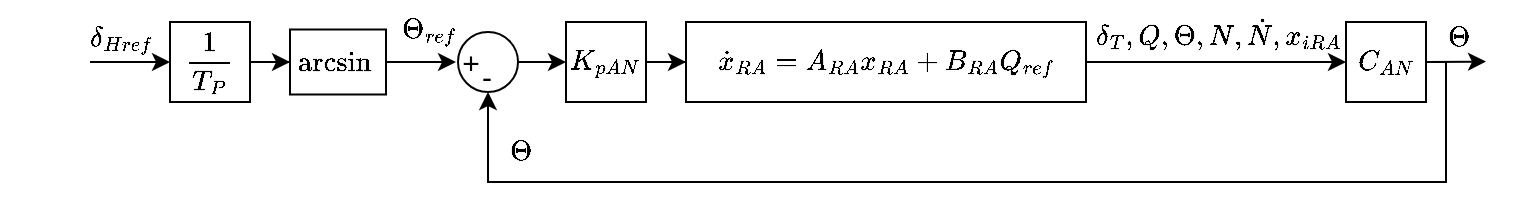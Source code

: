 <mxfile version="20.4.1" type="device"><diagram id="BTqglTxkiLxIiAVCjMsg" name="Page-1"><mxGraphModel dx="697" dy="624" grid="1" gridSize="10" guides="1" tooltips="1" connect="1" arrows="1" fold="1" page="1" pageScale="1" pageWidth="850" pageHeight="1100" math="1" shadow="0"><root><mxCell id="0"/><mxCell id="1" parent="0"/><mxCell id="DVgqLk-9vfnfV8y6L5Lv-12" style="edgeStyle=orthogonalEdgeStyle;rounded=0;orthogonalLoop=1;jettySize=auto;html=1;entryX=0;entryY=0.5;entryDx=0;entryDy=0;" parent="1" source="DVgqLk-9vfnfV8y6L5Lv-1" target="DVgqLk-9vfnfV8y6L5Lv-11" edge="1"><mxGeometry relative="1" as="geometry"/></mxCell><mxCell id="DVgqLk-9vfnfV8y6L5Lv-1" value="$$\dot{x}_{RA} = A_{RA} x_{RA} + B_{RA} Q_{ref}$$" style="rounded=0;whiteSpace=wrap;html=1;" parent="1" vertex="1"><mxGeometry x="358" y="440" width="200" height="40" as="geometry"/></mxCell><mxCell id="DVgqLk-9vfnfV8y6L5Lv-3" style="edgeStyle=orthogonalEdgeStyle;rounded=0;orthogonalLoop=1;jettySize=auto;html=1;entryX=0;entryY=0.5;entryDx=0;entryDy=0;" parent="1" source="DVgqLk-9vfnfV8y6L5Lv-2" target="DVgqLk-9vfnfV8y6L5Lv-1" edge="1"><mxGeometry relative="1" as="geometry"/></mxCell><mxCell id="DVgqLk-9vfnfV8y6L5Lv-2" value="$$K_{pAN}$$" style="whiteSpace=wrap;html=1;" parent="1" vertex="1"><mxGeometry x="298" y="440" width="40" height="40" as="geometry"/></mxCell><mxCell id="DVgqLk-9vfnfV8y6L5Lv-9" style="edgeStyle=orthogonalEdgeStyle;rounded=0;orthogonalLoop=1;jettySize=auto;html=1;entryX=0;entryY=0.5;entryDx=0;entryDy=0;" parent="1" source="DVgqLk-9vfnfV8y6L5Lv-5" target="DVgqLk-9vfnfV8y6L5Lv-2" edge="1"><mxGeometry relative="1" as="geometry"/></mxCell><mxCell id="DVgqLk-9vfnfV8y6L5Lv-5" value="&lt;div style=&quot;font-size: 8px;&quot;&gt;&lt;br&gt;&lt;/div&gt;" style="ellipse;whiteSpace=wrap;html=1;aspect=fixed;align=left;" parent="1" vertex="1"><mxGeometry x="244" y="445" width="30" height="30" as="geometry"/></mxCell><mxCell id="DVgqLk-9vfnfV8y6L5Lv-6" value="+" style="text;html=1;align=center;verticalAlign=middle;resizable=0;points=[];autosize=1;strokeColor=none;fillColor=none;fontSize=15;" parent="1" vertex="1"><mxGeometry x="235" y="445" width="30" height="30" as="geometry"/></mxCell><mxCell id="DVgqLk-9vfnfV8y6L5Lv-7" value="-" style="text;html=1;align=center;verticalAlign=middle;resizable=0;points=[];autosize=1;strokeColor=none;fillColor=none;fontSize=15;" parent="1" vertex="1"><mxGeometry x="243" y="452" width="30" height="30" as="geometry"/></mxCell><mxCell id="DVgqLk-9vfnfV8y6L5Lv-14" style="edgeStyle=orthogonalEdgeStyle;rounded=0;orthogonalLoop=1;jettySize=auto;html=1;" parent="1" source="DVgqLk-9vfnfV8y6L5Lv-11" edge="1"><mxGeometry relative="1" as="geometry"><mxPoint x="259" y="475" as="targetPoint"/><Array as="points"><mxPoint x="738" y="460"/><mxPoint x="738" y="520"/><mxPoint x="259" y="520"/></Array></mxGeometry></mxCell><mxCell id="DVgqLk-9vfnfV8y6L5Lv-11" value="$$C_{AN}$$" style="whiteSpace=wrap;html=1;" parent="1" vertex="1"><mxGeometry x="688" y="440" width="40" height="40" as="geometry"/></mxCell><mxCell id="DVgqLk-9vfnfV8y6L5Lv-16" value="$$\Theta$$" style="text;html=1;align=center;verticalAlign=middle;resizable=0;points=[];autosize=1;strokeColor=none;fillColor=none;" parent="1" vertex="1"><mxGeometry x="235" y="490" width="80" height="30" as="geometry"/></mxCell><mxCell id="DVgqLk-9vfnfV8y6L5Lv-17" value="$$\Theta$$" style="text;html=1;align=center;verticalAlign=middle;resizable=0;points=[];autosize=1;strokeColor=none;fillColor=none;" parent="1" vertex="1"><mxGeometry x="704" y="433" width="80" height="30" as="geometry"/></mxCell><mxCell id="DVgqLk-9vfnfV8y6L5Lv-19" value="" style="endArrow=classic;html=1;rounded=0;" parent="1" edge="1"><mxGeometry width="50" height="50" relative="1" as="geometry"><mxPoint x="728" y="460" as="sourcePoint"/><mxPoint x="758" y="459.8" as="targetPoint"/></mxGeometry></mxCell><mxCell id="DVgqLk-9vfnfV8y6L5Lv-20" value="$$\delta_T,Q,\Theta,N,\dot{N},x_{iRA}$$" style="text;html=1;align=center;verticalAlign=middle;resizable=0;points=[];autosize=1;strokeColor=none;fillColor=none;" parent="1" vertex="1"><mxGeometry x="504" y="430" width="240" height="30" as="geometry"/></mxCell><mxCell id="DVgqLk-9vfnfV8y6L5Lv-21" value="" style="endArrow=classic;html=1;rounded=0;exitX=1;exitY=0.5;exitDx=0;exitDy=0;" parent="1" edge="1" source="7UV7xYo_28hCvaJgq39N-1"><mxGeometry width="50" height="50" relative="1" as="geometry"><mxPoint x="198" y="460" as="sourcePoint"/><mxPoint x="243" y="460" as="targetPoint"/></mxGeometry></mxCell><mxCell id="DVgqLk-9vfnfV8y6L5Lv-22" value="$$\Theta_{ref}$$" style="text;html=1;align=center;verticalAlign=middle;resizable=0;points=[];autosize=1;strokeColor=none;fillColor=none;" parent="1" vertex="1"><mxGeometry x="174" y="429" width="110" height="30" as="geometry"/></mxCell><mxCell id="7UV7xYo_28hCvaJgq39N-1" value="$$\arcsin{}$$" style="whiteSpace=wrap;html=1;" vertex="1" parent="1"><mxGeometry x="160" y="443.75" width="48" height="32.5" as="geometry"/></mxCell><mxCell id="7UV7xYo_28hCvaJgq39N-2" value="" style="endArrow=classic;html=1;rounded=0;" edge="1" parent="1"><mxGeometry width="50" height="50" relative="1" as="geometry"><mxPoint x="60" y="460" as="sourcePoint"/><mxPoint x="100" y="460" as="targetPoint"/></mxGeometry></mxCell><mxCell id="7UV7xYo_28hCvaJgq39N-3" value="$$\delta_{Href}$$" style="text;html=1;align=center;verticalAlign=middle;resizable=0;points=[];autosize=1;strokeColor=none;fillColor=none;" vertex="1" parent="1"><mxGeometry x="15" y="433" width="120" height="30" as="geometry"/></mxCell><mxCell id="7UV7xYo_28hCvaJgq39N-5" style="edgeStyle=orthogonalEdgeStyle;rounded=0;orthogonalLoop=1;jettySize=auto;html=1;entryX=0;entryY=0.5;entryDx=0;entryDy=0;" edge="1" parent="1" source="7UV7xYo_28hCvaJgq39N-4" target="7UV7xYo_28hCvaJgq39N-1"><mxGeometry relative="1" as="geometry"/></mxCell><mxCell id="7UV7xYo_28hCvaJgq39N-4" value="$$\frac{1}{T_P}$$" style="whiteSpace=wrap;html=1;" vertex="1" parent="1"><mxGeometry x="100" y="440" width="40" height="40" as="geometry"/></mxCell></root></mxGraphModel></diagram></mxfile>